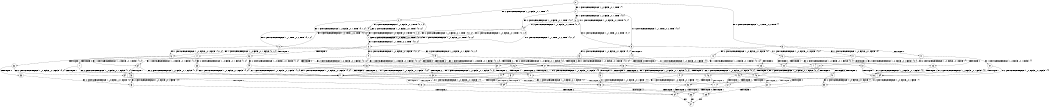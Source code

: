 digraph BCG {
size = "7, 10.5";
center = TRUE;
node [shape = circle];
0 [peripheries = 2];
0 -> 1 [label = "EX !1 !ATOMIC_EXCH_BRANCH (1, +0, FALSE, +0, 1, TRUE) !{}"];
0 -> 2 [label = "EX !2 !ATOMIC_EXCH_BRANCH (1, +0, FALSE, +0, 1, TRUE) !{}"];
0 -> 3 [label = "EX !0 !ATOMIC_EXCH_BRANCH (1, +1, TRUE, +0, 2, TRUE) !{}"];
1 -> 4 [label = "EX !2 !ATOMIC_EXCH_BRANCH (1, +0, FALSE, +0, 1, TRUE) !{0, 1}"];
1 -> 5 [label = "EX !0 !ATOMIC_EXCH_BRANCH (1, +1, TRUE, +0, 2, TRUE) !{0, 1}"];
1 -> 6 [label = "EX !1 !ATOMIC_EXCH_BRANCH (1, +0, FALSE, +0, 1, TRUE) !{0, 1}"];
2 -> 7 [label = "EX !1 !ATOMIC_EXCH_BRANCH (1, +0, FALSE, +0, 1, TRUE) !{0, 1, 2}"];
2 -> 8 [label = "EX !0 !ATOMIC_EXCH_BRANCH (1, +1, TRUE, +0, 2, TRUE) !{0, 1, 2}"];
2 -> 9 [label = "EX !2 !ATOMIC_EXCH_BRANCH (1, +0, FALSE, +0, 1, TRUE) !{0, 1, 2}"];
3 -> 10 [label = "TERMINATE !0"];
3 -> 11 [label = "EX !1 !ATOMIC_EXCH_BRANCH (1, +0, FALSE, +0, 1, FALSE) !{0}"];
3 -> 12 [label = "EX !2 !ATOMIC_EXCH_BRANCH (1, +0, FALSE, +0, 1, FALSE) !{0}"];
4 -> 13 [label = "EX !0 !ATOMIC_EXCH_BRANCH (1, +1, TRUE, +0, 2, TRUE) !{0, 1, 2}"];
4 -> 7 [label = "EX !2 !ATOMIC_EXCH_BRANCH (1, +0, FALSE, +0, 1, TRUE) !{0, 1, 2}"];
4 -> 7 [label = "EX !1 !ATOMIC_EXCH_BRANCH (1, +0, FALSE, +0, 1, TRUE) !{0, 1, 2}"];
5 -> 14 [label = "TERMINATE !0"];
5 -> 15 [label = "EX !2 !ATOMIC_EXCH_BRANCH (1, +0, FALSE, +0, 1, FALSE) !{0, 1}"];
5 -> 16 [label = "EX !1 !ATOMIC_EXCH_BRANCH (1, +0, FALSE, +0, 1, FALSE) !{0, 1}"];
6 -> 4 [label = "EX !2 !ATOMIC_EXCH_BRANCH (1, +0, FALSE, +0, 1, TRUE) !{0, 1}"];
6 -> 5 [label = "EX !0 !ATOMIC_EXCH_BRANCH (1, +1, TRUE, +0, 2, TRUE) !{0, 1}"];
6 -> 6 [label = "EX !1 !ATOMIC_EXCH_BRANCH (1, +0, FALSE, +0, 1, TRUE) !{0, 1}"];
7 -> 13 [label = "EX !0 !ATOMIC_EXCH_BRANCH (1, +1, TRUE, +0, 2, TRUE) !{0, 1, 2}"];
7 -> 7 [label = "EX !2 !ATOMIC_EXCH_BRANCH (1, +0, FALSE, +0, 1, TRUE) !{0, 1, 2}"];
7 -> 7 [label = "EX !1 !ATOMIC_EXCH_BRANCH (1, +0, FALSE, +0, 1, TRUE) !{0, 1, 2}"];
8 -> 17 [label = "TERMINATE !0"];
8 -> 18 [label = "EX !1 !ATOMIC_EXCH_BRANCH (1, +0, FALSE, +0, 1, FALSE) !{0, 1, 2}"];
8 -> 19 [label = "EX !2 !ATOMIC_EXCH_BRANCH (1, +0, FALSE, +0, 1, FALSE) !{0, 1, 2}"];
9 -> 7 [label = "EX !1 !ATOMIC_EXCH_BRANCH (1, +0, FALSE, +0, 1, TRUE) !{0, 1, 2}"];
9 -> 8 [label = "EX !0 !ATOMIC_EXCH_BRANCH (1, +1, TRUE, +0, 2, TRUE) !{0, 1, 2}"];
9 -> 9 [label = "EX !2 !ATOMIC_EXCH_BRANCH (1, +0, FALSE, +0, 1, TRUE) !{0, 1, 2}"];
10 -> 20 [label = "EX !1 !ATOMIC_EXCH_BRANCH (1, +0, FALSE, +0, 1, FALSE) !{}"];
10 -> 21 [label = "EX !2 !ATOMIC_EXCH_BRANCH (1, +0, FALSE, +0, 1, FALSE) !{}"];
11 -> 22 [label = "TERMINATE !1"];
11 -> 23 [label = "TERMINATE !0"];
11 -> 24 [label = "EX !2 !ATOMIC_EXCH_BRANCH (1, +0, FALSE, +0, 1, FALSE) !{0, 1}"];
12 -> 25 [label = "TERMINATE !2"];
12 -> 26 [label = "TERMINATE !0"];
12 -> 27 [label = "EX !1 !ATOMIC_EXCH_BRANCH (1, +0, FALSE, +0, 1, FALSE) !{0, 1, 2}"];
13 -> 28 [label = "TERMINATE !0"];
13 -> 29 [label = "EX !2 !ATOMIC_EXCH_BRANCH (1, +0, FALSE, +0, 1, FALSE) !{0, 1, 2}"];
13 -> 18 [label = "EX !1 !ATOMIC_EXCH_BRANCH (1, +0, FALSE, +0, 1, FALSE) !{0, 1, 2}"];
14 -> 30 [label = "EX !2 !ATOMIC_EXCH_BRANCH (1, +0, FALSE, +0, 1, FALSE) !{1}"];
14 -> 31 [label = "EX !1 !ATOMIC_EXCH_BRANCH (1, +0, FALSE, +0, 1, FALSE) !{1}"];
15 -> 32 [label = "TERMINATE !2"];
15 -> 33 [label = "TERMINATE !0"];
15 -> 27 [label = "EX !1 !ATOMIC_EXCH_BRANCH (1, +0, FALSE, +0, 1, FALSE) !{0, 1, 2}"];
16 -> 22 [label = "TERMINATE !1"];
16 -> 23 [label = "TERMINATE !0"];
16 -> 24 [label = "EX !2 !ATOMIC_EXCH_BRANCH (1, +0, FALSE, +0, 1, FALSE) !{0, 1}"];
17 -> 34 [label = "EX !1 !ATOMIC_EXCH_BRANCH (1, +0, FALSE, +0, 1, FALSE) !{1, 2}"];
17 -> 35 [label = "EX !2 !ATOMIC_EXCH_BRANCH (1, +0, FALSE, +0, 1, FALSE) !{1, 2}"];
18 -> 36 [label = "TERMINATE !1"];
18 -> 37 [label = "TERMINATE !0"];
18 -> 27 [label = "EX !2 !ATOMIC_EXCH_BRANCH (1, +0, FALSE, +0, 1, FALSE) !{0, 1, 2}"];
19 -> 25 [label = "TERMINATE !2"];
19 -> 26 [label = "TERMINATE !0"];
19 -> 27 [label = "EX !1 !ATOMIC_EXCH_BRANCH (1, +0, FALSE, +0, 1, FALSE) !{0, 1, 2}"];
20 -> 38 [label = "TERMINATE !1"];
20 -> 39 [label = "EX !2 !ATOMIC_EXCH_BRANCH (1, +0, FALSE, +0, 1, FALSE) !{1}"];
21 -> 40 [label = "TERMINATE !2"];
21 -> 41 [label = "EX !1 !ATOMIC_EXCH_BRANCH (1, +0, FALSE, +0, 1, FALSE) !{1, 2}"];
22 -> 42 [label = "TERMINATE !0"];
22 -> 43 [label = "EX !2 !ATOMIC_EXCH_BRANCH (1, +0, FALSE, +0, 1, FALSE) !{0}"];
23 -> 38 [label = "TERMINATE !1"];
23 -> 39 [label = "EX !2 !ATOMIC_EXCH_BRANCH (1, +0, FALSE, +0, 1, FALSE) !{1}"];
24 -> 44 [label = "TERMINATE !1"];
24 -> 45 [label = "TERMINATE !2"];
24 -> 46 [label = "TERMINATE !0"];
25 -> 47 [label = "TERMINATE !0"];
25 -> 48 [label = "EX !1 !ATOMIC_EXCH_BRANCH (1, +0, FALSE, +0, 1, FALSE) !{0, 1}"];
26 -> 40 [label = "TERMINATE !2"];
26 -> 41 [label = "EX !1 !ATOMIC_EXCH_BRANCH (1, +0, FALSE, +0, 1, FALSE) !{1, 2}"];
27 -> 44 [label = "TERMINATE !1"];
27 -> 45 [label = "TERMINATE !2"];
27 -> 46 [label = "TERMINATE !0"];
28 -> 49 [label = "EX !2 !ATOMIC_EXCH_BRANCH (1, +0, FALSE, +0, 1, FALSE) !{1, 2}"];
28 -> 34 [label = "EX !1 !ATOMIC_EXCH_BRANCH (1, +0, FALSE, +0, 1, FALSE) !{1, 2}"];
29 -> 32 [label = "TERMINATE !2"];
29 -> 33 [label = "TERMINATE !0"];
29 -> 27 [label = "EX !1 !ATOMIC_EXCH_BRANCH (1, +0, FALSE, +0, 1, FALSE) !{0, 1, 2}"];
30 -> 50 [label = "TERMINATE !2"];
30 -> 41 [label = "EX !1 !ATOMIC_EXCH_BRANCH (1, +0, FALSE, +0, 1, FALSE) !{1, 2}"];
31 -> 38 [label = "TERMINATE !1"];
31 -> 39 [label = "EX !2 !ATOMIC_EXCH_BRANCH (1, +0, FALSE, +0, 1, FALSE) !{1}"];
32 -> 51 [label = "TERMINATE !0"];
32 -> 48 [label = "EX !1 !ATOMIC_EXCH_BRANCH (1, +0, FALSE, +0, 1, FALSE) !{0, 1}"];
33 -> 50 [label = "TERMINATE !2"];
33 -> 41 [label = "EX !1 !ATOMIC_EXCH_BRANCH (1, +0, FALSE, +0, 1, FALSE) !{1, 2}"];
34 -> 52 [label = "TERMINATE !1"];
34 -> 41 [label = "EX !2 !ATOMIC_EXCH_BRANCH (1, +0, FALSE, +0, 1, FALSE) !{1, 2}"];
35 -> 40 [label = "TERMINATE !2"];
35 -> 41 [label = "EX !1 !ATOMIC_EXCH_BRANCH (1, +0, FALSE, +0, 1, FALSE) !{1, 2}"];
36 -> 53 [label = "TERMINATE !0"];
36 -> 54 [label = "EX !2 !ATOMIC_EXCH_BRANCH (1, +0, FALSE, +0, 1, FALSE) !{0, 2}"];
37 -> 52 [label = "TERMINATE !1"];
37 -> 41 [label = "EX !2 !ATOMIC_EXCH_BRANCH (1, +0, FALSE, +0, 1, FALSE) !{1, 2}"];
38 -> 55 [label = "EX !2 !ATOMIC_EXCH_BRANCH (1, +0, FALSE, +0, 1, FALSE) !{}"];
39 -> 56 [label = "TERMINATE !1"];
39 -> 57 [label = "TERMINATE !2"];
40 -> 58 [label = "EX !1 !ATOMIC_EXCH_BRANCH (1, +0, FALSE, +0, 1, FALSE) !{1}"];
41 -> 56 [label = "TERMINATE !1"];
41 -> 57 [label = "TERMINATE !2"];
42 -> 55 [label = "EX !2 !ATOMIC_EXCH_BRANCH (1, +0, FALSE, +0, 1, FALSE) !{}"];
43 -> 59 [label = "TERMINATE !2"];
43 -> 60 [label = "TERMINATE !0"];
44 -> 59 [label = "TERMINATE !2"];
44 -> 60 [label = "TERMINATE !0"];
45 -> 61 [label = "TERMINATE !1"];
45 -> 62 [label = "TERMINATE !0"];
46 -> 56 [label = "TERMINATE !1"];
46 -> 57 [label = "TERMINATE !2"];
47 -> 58 [label = "EX !1 !ATOMIC_EXCH_BRANCH (1, +0, FALSE, +0, 1, FALSE) !{1}"];
48 -> 61 [label = "TERMINATE !1"];
48 -> 62 [label = "TERMINATE !0"];
49 -> 50 [label = "TERMINATE !2"];
49 -> 41 [label = "EX !1 !ATOMIC_EXCH_BRANCH (1, +0, FALSE, +0, 1, FALSE) !{1, 2}"];
50 -> 58 [label = "EX !1 !ATOMIC_EXCH_BRANCH (1, +0, FALSE, +0, 1, FALSE) !{1}"];
51 -> 58 [label = "EX !1 !ATOMIC_EXCH_BRANCH (1, +0, FALSE, +0, 1, FALSE) !{1}"];
52 -> 63 [label = "EX !2 !ATOMIC_EXCH_BRANCH (1, +0, FALSE, +0, 1, FALSE) !{2}"];
53 -> 63 [label = "EX !2 !ATOMIC_EXCH_BRANCH (1, +0, FALSE, +0, 1, FALSE) !{2}"];
54 -> 59 [label = "TERMINATE !2"];
54 -> 60 [label = "TERMINATE !0"];
55 -> 64 [label = "TERMINATE !2"];
56 -> 64 [label = "TERMINATE !2"];
57 -> 65 [label = "TERMINATE !1"];
58 -> 65 [label = "TERMINATE !1"];
59 -> 66 [label = "TERMINATE !0"];
60 -> 64 [label = "TERMINATE !2"];
61 -> 66 [label = "TERMINATE !0"];
62 -> 65 [label = "TERMINATE !1"];
63 -> 64 [label = "TERMINATE !2"];
64 -> 67 [label = "exit"];
65 -> 67 [label = "exit"];
66 -> 67 [label = "exit"];
}
